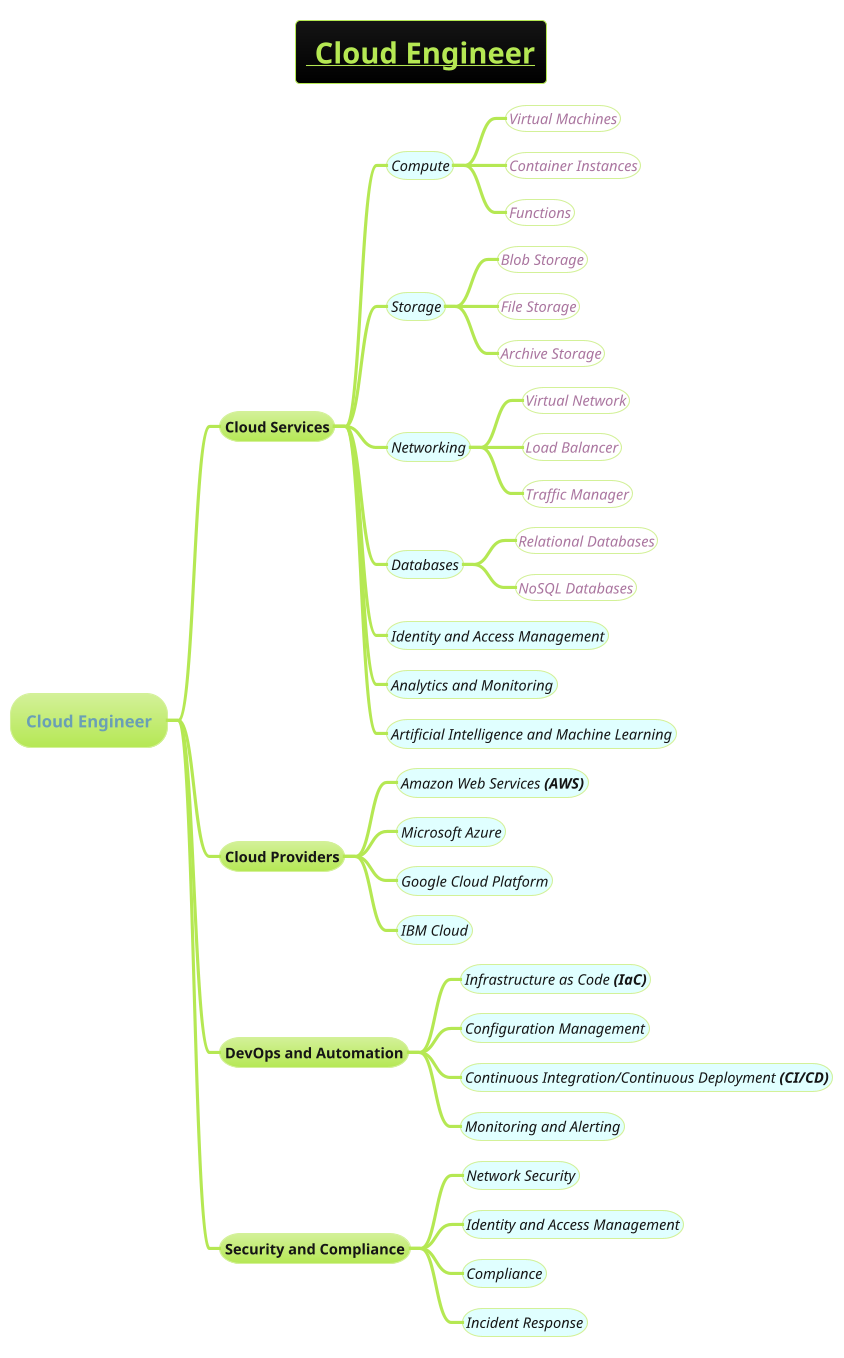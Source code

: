 @startmindmap
!theme hacker
title =__ Cloud Engineer__


* Cloud Engineer
** Cloud Services
***[#lightcyan] ====<size:14>Compute
****[#white] ====<size:14>Virtual Machines
****[#white] ====<size:14>Container Instances
****[#white] ====<size:14>Functions
***[#lightcyan] ====<size:14>Storage
****[#white] ====<size:14>Blob Storage
****[#white] ====<size:14>File Storage
****[#white] ====<size:14>Archive Storage
***[#lightcyan] ====<size:14>Networking
****[#white] ====<size:14>Virtual Network
****[#white] ====<size:14>Load Balancer
****[#white] ====<size:14>Traffic Manager
***[#lightcyan] ====<size:14>Databases
****[#white] ====<size:14>Relational Databases
****[#white] ====<size:14>NoSQL Databases
***[#lightcyan] ====<size:14>Identity and Access Management
***[#lightcyan] ====<size:14>Analytics and Monitoring
***[#lightcyan] ====<size:14>Artificial Intelligence and Machine Learning
** Cloud Providers
***[#lightcyan] ====<size:14>Amazon Web Services **(AWS)**
***[#lightcyan] ====<size:14>Microsoft Azure
***[#lightcyan] ====<size:14>Google Cloud Platform
***[#lightcyan] ====<size:14>IBM Cloud
** DevOps and Automation
***[#lightcyan] ====<size:14>Infrastructure as Code **(IaC)**
***[#lightcyan] ====<size:14>Configuration Management
***[#lightcyan] ====<size:14>Continuous Integration/Continuous Deployment **(CI/CD)**
***[#lightcyan] ====<size:14>Monitoring and Alerting
** Security and Compliance
***[#lightcyan] ====<size:14>Network Security
***[#lightcyan] ====<size:14>Identity and Access Management
***[#lightcyan] ====<size:14>Compliance
***[#lightcyan] ====<size:14>Incident Response
@endmindmap
